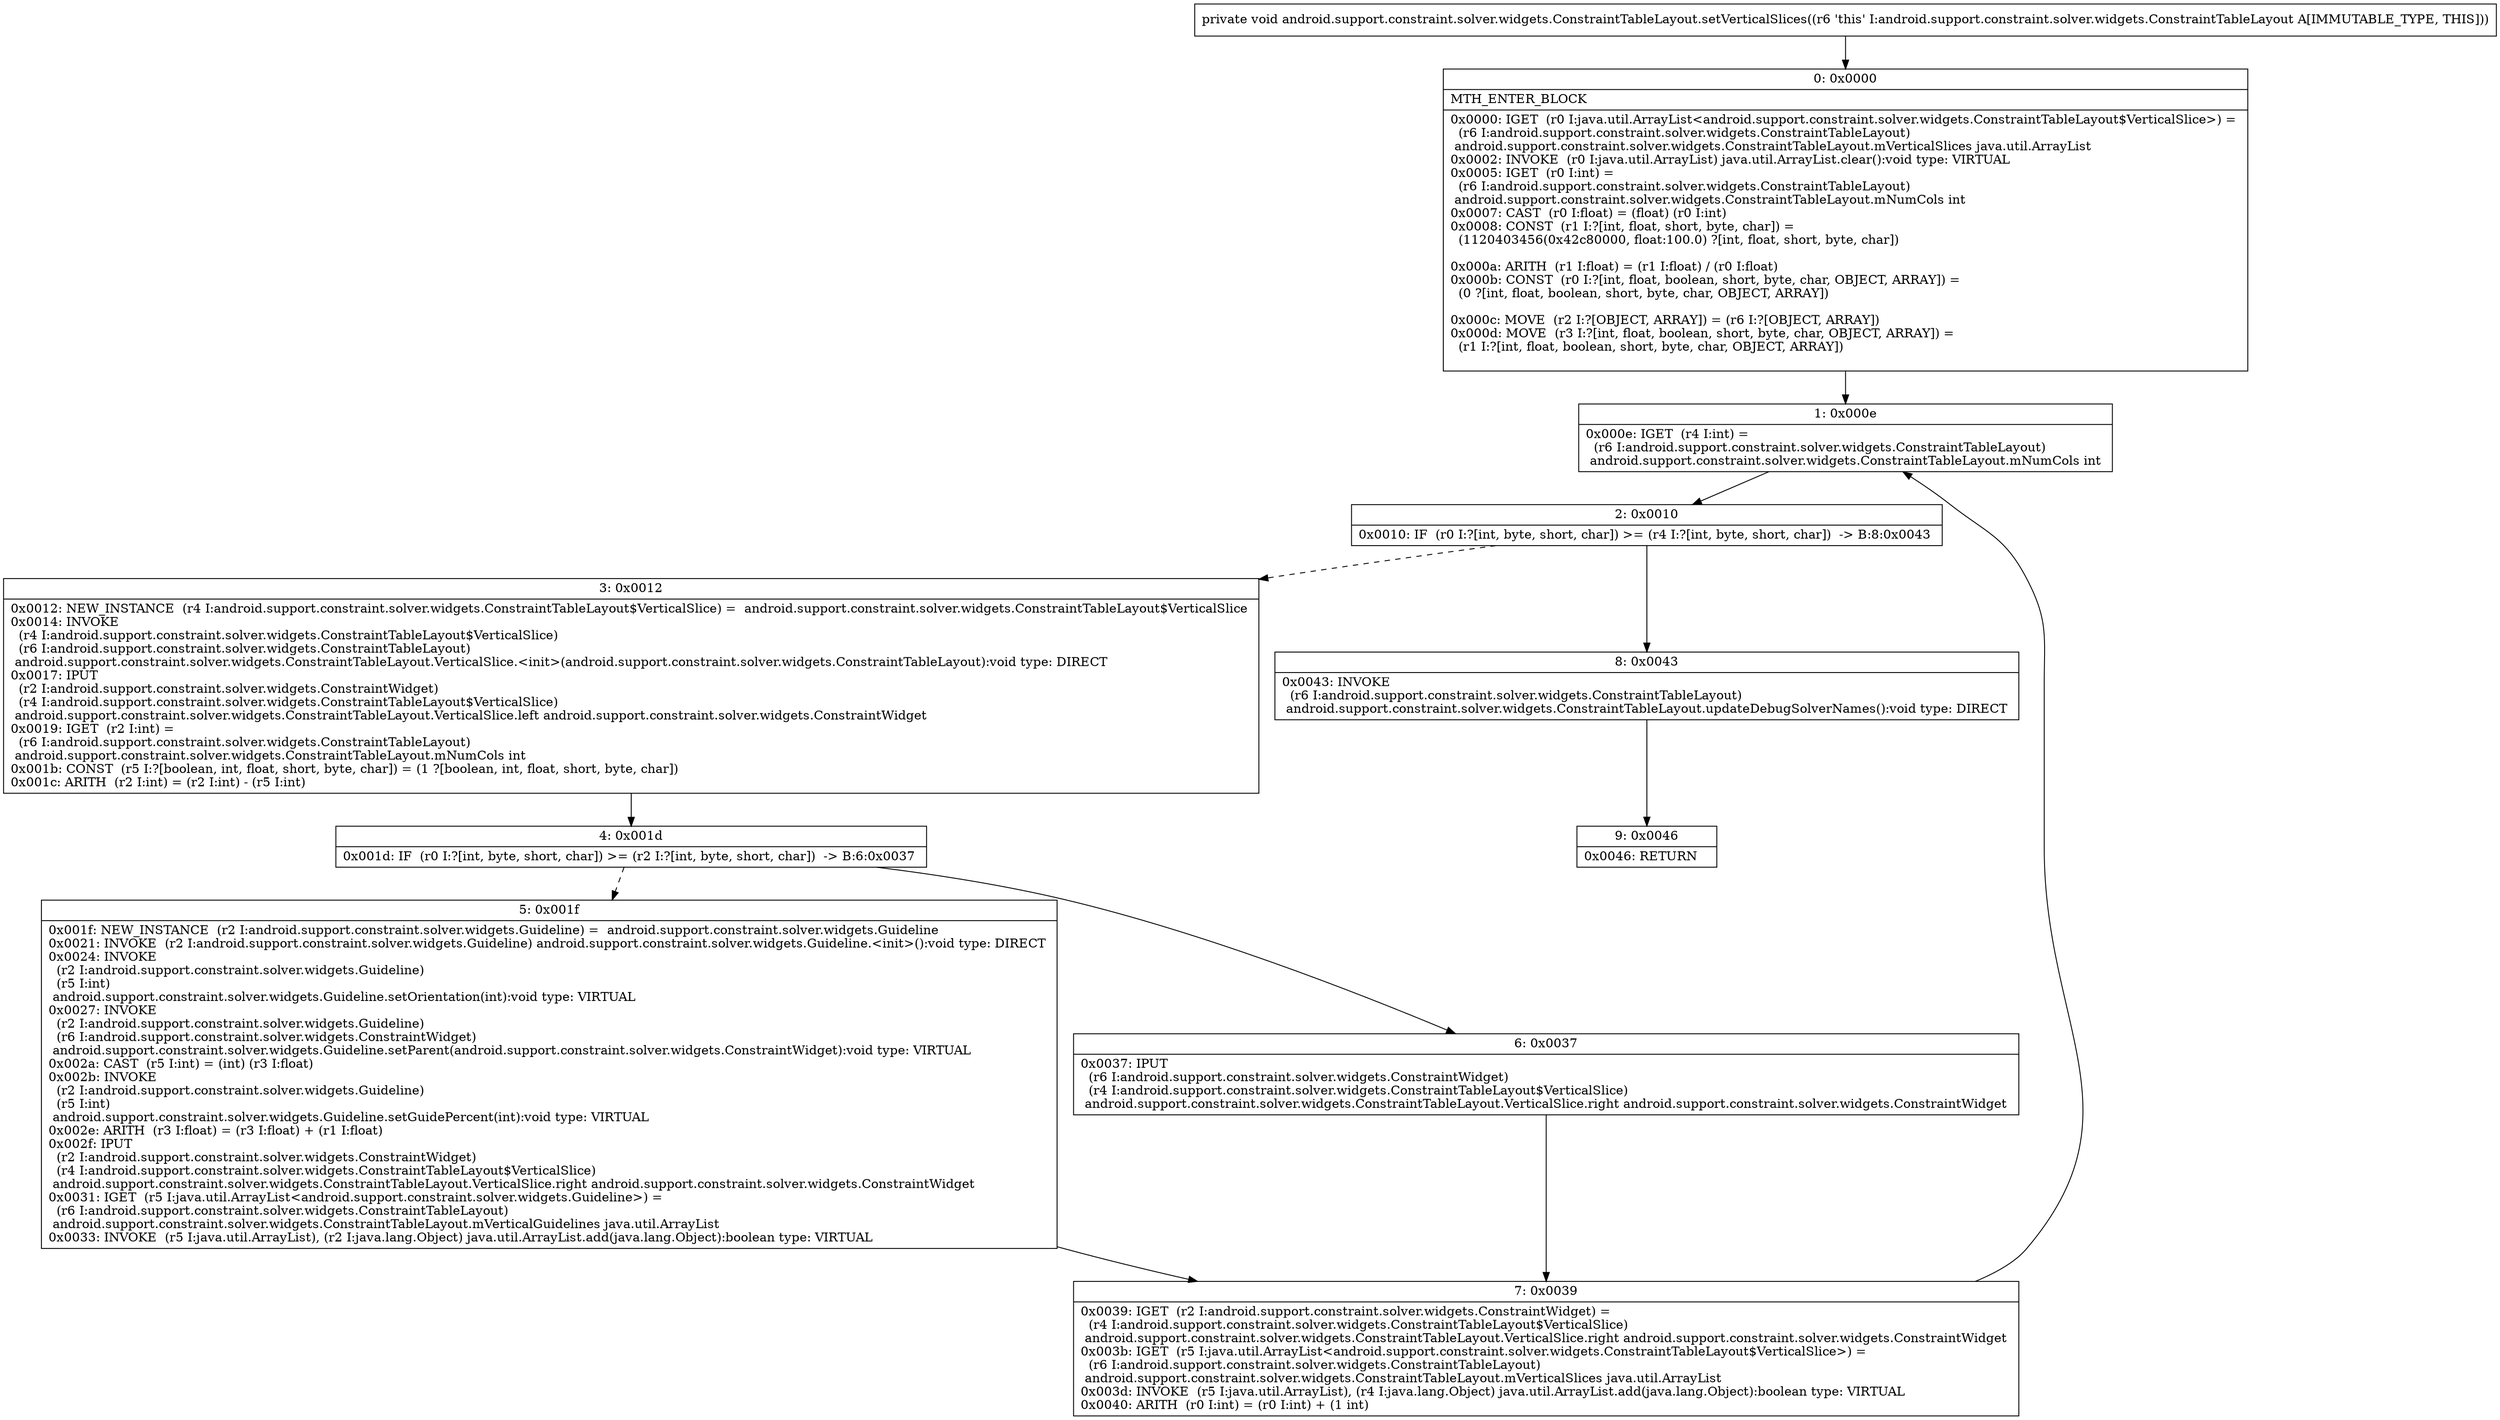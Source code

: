 digraph "CFG forandroid.support.constraint.solver.widgets.ConstraintTableLayout.setVerticalSlices()V" {
Node_0 [shape=record,label="{0\:\ 0x0000|MTH_ENTER_BLOCK\l|0x0000: IGET  (r0 I:java.util.ArrayList\<android.support.constraint.solver.widgets.ConstraintTableLayout$VerticalSlice\>) = \l  (r6 I:android.support.constraint.solver.widgets.ConstraintTableLayout)\l android.support.constraint.solver.widgets.ConstraintTableLayout.mVerticalSlices java.util.ArrayList \l0x0002: INVOKE  (r0 I:java.util.ArrayList) java.util.ArrayList.clear():void type: VIRTUAL \l0x0005: IGET  (r0 I:int) = \l  (r6 I:android.support.constraint.solver.widgets.ConstraintTableLayout)\l android.support.constraint.solver.widgets.ConstraintTableLayout.mNumCols int \l0x0007: CAST  (r0 I:float) = (float) (r0 I:int) \l0x0008: CONST  (r1 I:?[int, float, short, byte, char]) = \l  (1120403456(0x42c80000, float:100.0) ?[int, float, short, byte, char])\l \l0x000a: ARITH  (r1 I:float) = (r1 I:float) \/ (r0 I:float) \l0x000b: CONST  (r0 I:?[int, float, boolean, short, byte, char, OBJECT, ARRAY]) = \l  (0 ?[int, float, boolean, short, byte, char, OBJECT, ARRAY])\l \l0x000c: MOVE  (r2 I:?[OBJECT, ARRAY]) = (r6 I:?[OBJECT, ARRAY]) \l0x000d: MOVE  (r3 I:?[int, float, boolean, short, byte, char, OBJECT, ARRAY]) = \l  (r1 I:?[int, float, boolean, short, byte, char, OBJECT, ARRAY])\l \l}"];
Node_1 [shape=record,label="{1\:\ 0x000e|0x000e: IGET  (r4 I:int) = \l  (r6 I:android.support.constraint.solver.widgets.ConstraintTableLayout)\l android.support.constraint.solver.widgets.ConstraintTableLayout.mNumCols int \l}"];
Node_2 [shape=record,label="{2\:\ 0x0010|0x0010: IF  (r0 I:?[int, byte, short, char]) \>= (r4 I:?[int, byte, short, char])  \-\> B:8:0x0043 \l}"];
Node_3 [shape=record,label="{3\:\ 0x0012|0x0012: NEW_INSTANCE  (r4 I:android.support.constraint.solver.widgets.ConstraintTableLayout$VerticalSlice) =  android.support.constraint.solver.widgets.ConstraintTableLayout$VerticalSlice \l0x0014: INVOKE  \l  (r4 I:android.support.constraint.solver.widgets.ConstraintTableLayout$VerticalSlice)\l  (r6 I:android.support.constraint.solver.widgets.ConstraintTableLayout)\l android.support.constraint.solver.widgets.ConstraintTableLayout.VerticalSlice.\<init\>(android.support.constraint.solver.widgets.ConstraintTableLayout):void type: DIRECT \l0x0017: IPUT  \l  (r2 I:android.support.constraint.solver.widgets.ConstraintWidget)\l  (r4 I:android.support.constraint.solver.widgets.ConstraintTableLayout$VerticalSlice)\l android.support.constraint.solver.widgets.ConstraintTableLayout.VerticalSlice.left android.support.constraint.solver.widgets.ConstraintWidget \l0x0019: IGET  (r2 I:int) = \l  (r6 I:android.support.constraint.solver.widgets.ConstraintTableLayout)\l android.support.constraint.solver.widgets.ConstraintTableLayout.mNumCols int \l0x001b: CONST  (r5 I:?[boolean, int, float, short, byte, char]) = (1 ?[boolean, int, float, short, byte, char]) \l0x001c: ARITH  (r2 I:int) = (r2 I:int) \- (r5 I:int) \l}"];
Node_4 [shape=record,label="{4\:\ 0x001d|0x001d: IF  (r0 I:?[int, byte, short, char]) \>= (r2 I:?[int, byte, short, char])  \-\> B:6:0x0037 \l}"];
Node_5 [shape=record,label="{5\:\ 0x001f|0x001f: NEW_INSTANCE  (r2 I:android.support.constraint.solver.widgets.Guideline) =  android.support.constraint.solver.widgets.Guideline \l0x0021: INVOKE  (r2 I:android.support.constraint.solver.widgets.Guideline) android.support.constraint.solver.widgets.Guideline.\<init\>():void type: DIRECT \l0x0024: INVOKE  \l  (r2 I:android.support.constraint.solver.widgets.Guideline)\l  (r5 I:int)\l android.support.constraint.solver.widgets.Guideline.setOrientation(int):void type: VIRTUAL \l0x0027: INVOKE  \l  (r2 I:android.support.constraint.solver.widgets.Guideline)\l  (r6 I:android.support.constraint.solver.widgets.ConstraintWidget)\l android.support.constraint.solver.widgets.Guideline.setParent(android.support.constraint.solver.widgets.ConstraintWidget):void type: VIRTUAL \l0x002a: CAST  (r5 I:int) = (int) (r3 I:float) \l0x002b: INVOKE  \l  (r2 I:android.support.constraint.solver.widgets.Guideline)\l  (r5 I:int)\l android.support.constraint.solver.widgets.Guideline.setGuidePercent(int):void type: VIRTUAL \l0x002e: ARITH  (r3 I:float) = (r3 I:float) + (r1 I:float) \l0x002f: IPUT  \l  (r2 I:android.support.constraint.solver.widgets.ConstraintWidget)\l  (r4 I:android.support.constraint.solver.widgets.ConstraintTableLayout$VerticalSlice)\l android.support.constraint.solver.widgets.ConstraintTableLayout.VerticalSlice.right android.support.constraint.solver.widgets.ConstraintWidget \l0x0031: IGET  (r5 I:java.util.ArrayList\<android.support.constraint.solver.widgets.Guideline\>) = \l  (r6 I:android.support.constraint.solver.widgets.ConstraintTableLayout)\l android.support.constraint.solver.widgets.ConstraintTableLayout.mVerticalGuidelines java.util.ArrayList \l0x0033: INVOKE  (r5 I:java.util.ArrayList), (r2 I:java.lang.Object) java.util.ArrayList.add(java.lang.Object):boolean type: VIRTUAL \l}"];
Node_6 [shape=record,label="{6\:\ 0x0037|0x0037: IPUT  \l  (r6 I:android.support.constraint.solver.widgets.ConstraintWidget)\l  (r4 I:android.support.constraint.solver.widgets.ConstraintTableLayout$VerticalSlice)\l android.support.constraint.solver.widgets.ConstraintTableLayout.VerticalSlice.right android.support.constraint.solver.widgets.ConstraintWidget \l}"];
Node_7 [shape=record,label="{7\:\ 0x0039|0x0039: IGET  (r2 I:android.support.constraint.solver.widgets.ConstraintWidget) = \l  (r4 I:android.support.constraint.solver.widgets.ConstraintTableLayout$VerticalSlice)\l android.support.constraint.solver.widgets.ConstraintTableLayout.VerticalSlice.right android.support.constraint.solver.widgets.ConstraintWidget \l0x003b: IGET  (r5 I:java.util.ArrayList\<android.support.constraint.solver.widgets.ConstraintTableLayout$VerticalSlice\>) = \l  (r6 I:android.support.constraint.solver.widgets.ConstraintTableLayout)\l android.support.constraint.solver.widgets.ConstraintTableLayout.mVerticalSlices java.util.ArrayList \l0x003d: INVOKE  (r5 I:java.util.ArrayList), (r4 I:java.lang.Object) java.util.ArrayList.add(java.lang.Object):boolean type: VIRTUAL \l0x0040: ARITH  (r0 I:int) = (r0 I:int) + (1 int) \l}"];
Node_8 [shape=record,label="{8\:\ 0x0043|0x0043: INVOKE  \l  (r6 I:android.support.constraint.solver.widgets.ConstraintTableLayout)\l android.support.constraint.solver.widgets.ConstraintTableLayout.updateDebugSolverNames():void type: DIRECT \l}"];
Node_9 [shape=record,label="{9\:\ 0x0046|0x0046: RETURN   \l}"];
MethodNode[shape=record,label="{private void android.support.constraint.solver.widgets.ConstraintTableLayout.setVerticalSlices((r6 'this' I:android.support.constraint.solver.widgets.ConstraintTableLayout A[IMMUTABLE_TYPE, THIS])) }"];
MethodNode -> Node_0;
Node_0 -> Node_1;
Node_1 -> Node_2;
Node_2 -> Node_3[style=dashed];
Node_2 -> Node_8;
Node_3 -> Node_4;
Node_4 -> Node_5[style=dashed];
Node_4 -> Node_6;
Node_5 -> Node_7;
Node_6 -> Node_7;
Node_7 -> Node_1;
Node_8 -> Node_9;
}

